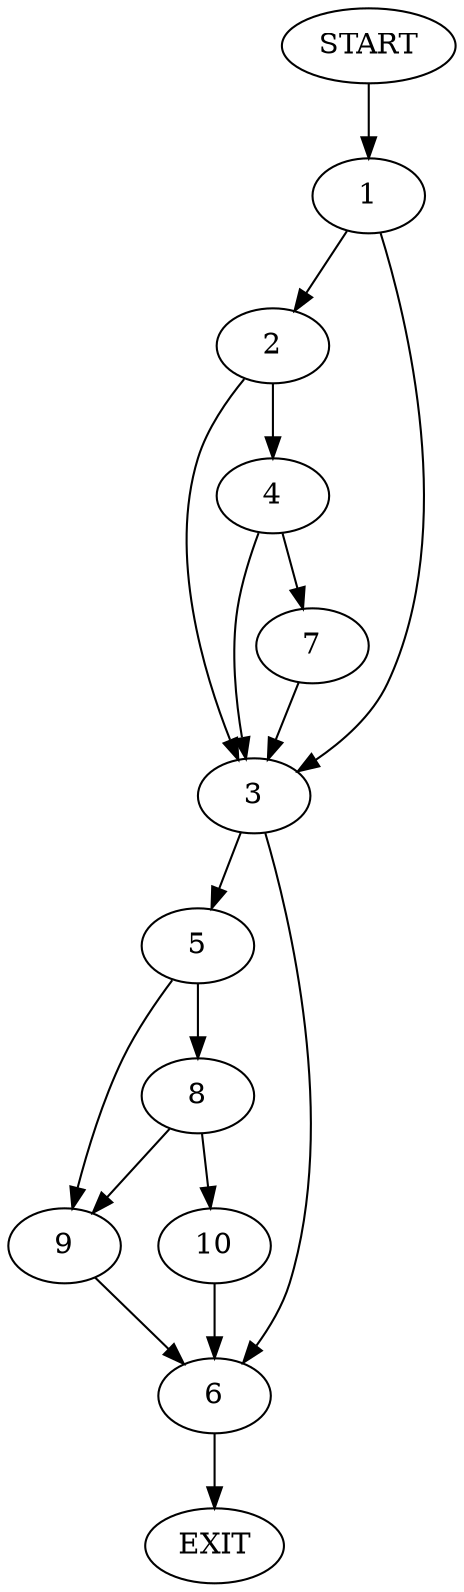 digraph {
0 [label="START"]
11 [label="EXIT"]
0 -> 1
1 -> 2
1 -> 3
2 -> 4
2 -> 3
3 -> 5
3 -> 6
4 -> 7
4 -> 3
7 -> 3
6 -> 11
5 -> 8
5 -> 9
9 -> 6
8 -> 9
8 -> 10
10 -> 6
}
